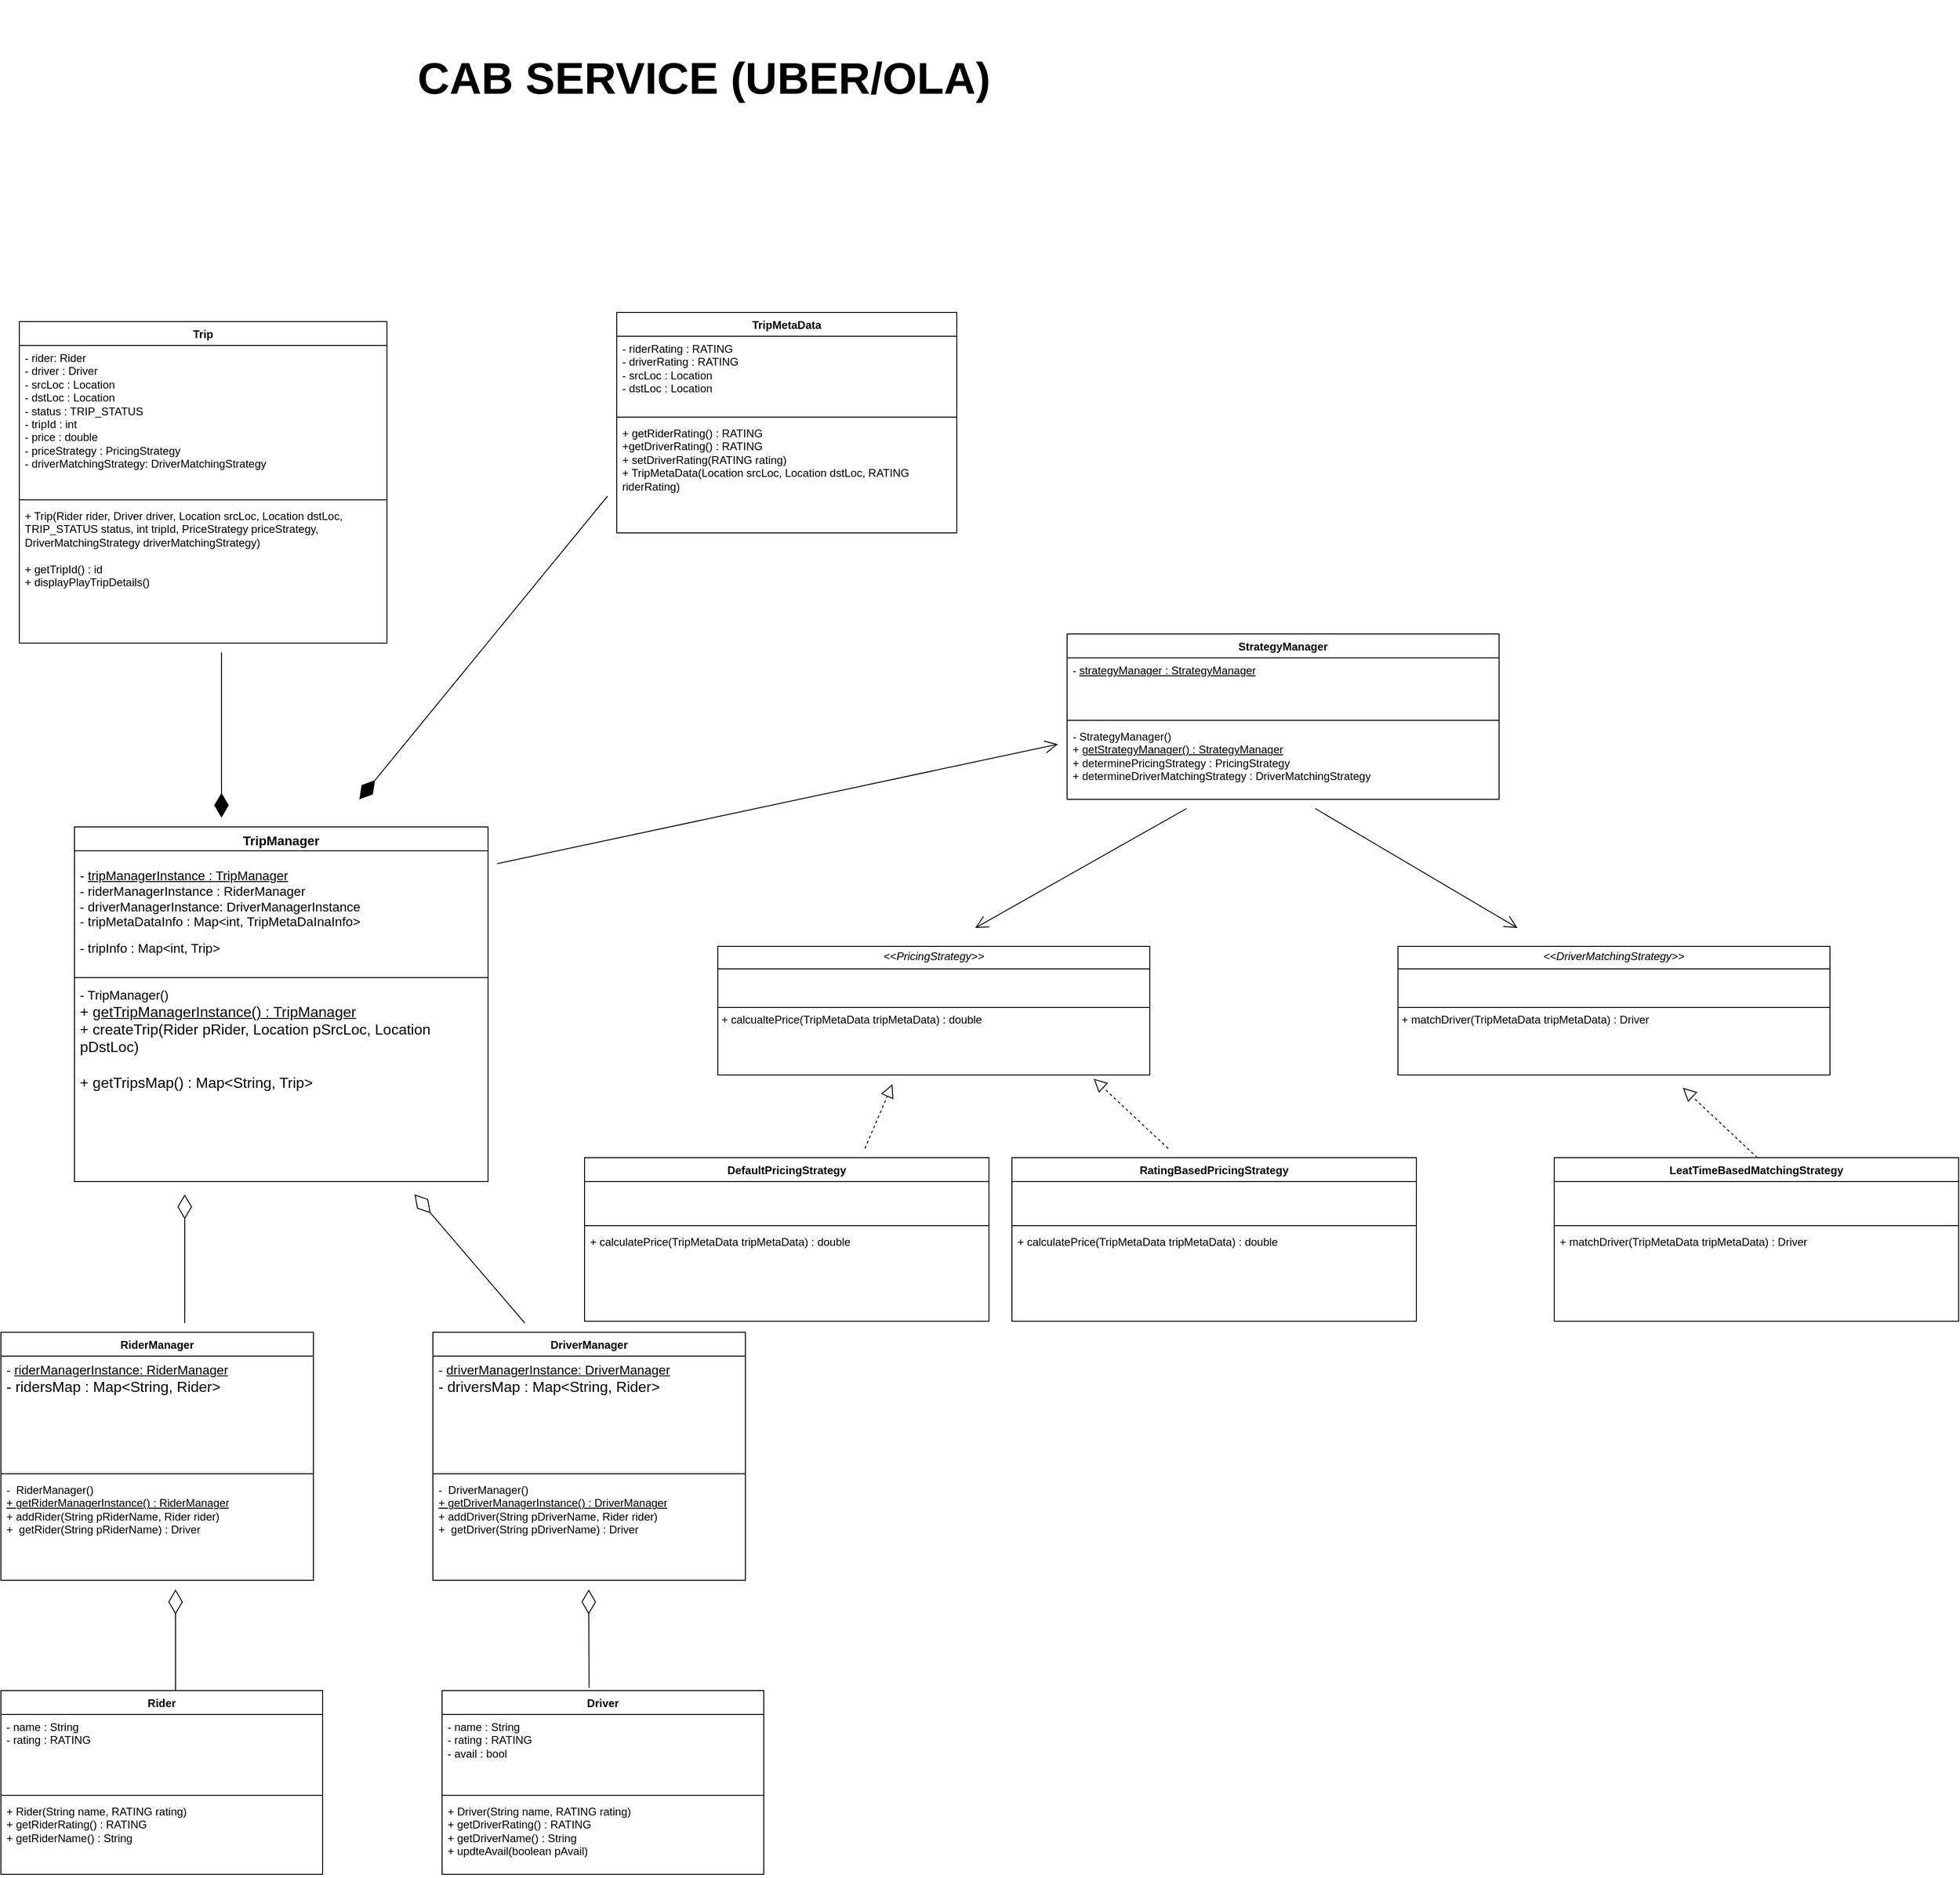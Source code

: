 <mxfile version="24.3.1" type="github">
  <diagram name="Page-1" id="kse7vjtmKsEr2--jnAdk">
    <mxGraphModel dx="1600" dy="1867" grid="1" gridSize="10" guides="1" tooltips="1" connect="1" arrows="1" fold="1" page="1" pageScale="1" pageWidth="850" pageHeight="1100" math="0" shadow="0">
      <root>
        <mxCell id="0" />
        <mxCell id="1" parent="0" />
        <mxCell id="h6sXqNmCU9K96XIGyQ9f-1" value="Trip" style="swimlane;fontStyle=1;align=center;verticalAlign=top;childLayout=stackLayout;horizontal=1;startSize=26;horizontalStack=0;resizeParent=1;resizeParentMax=0;resizeLast=0;collapsible=1;marginBottom=0;whiteSpace=wrap;html=1;" vertex="1" parent="1">
          <mxGeometry x="60" y="60" width="400" height="350" as="geometry" />
        </mxCell>
        <mxCell id="h6sXqNmCU9K96XIGyQ9f-2" value="- rider: Rider&lt;div&gt;- driver : Driver&lt;/div&gt;&lt;div&gt;- srcLoc : Location&lt;/div&gt;&lt;div&gt;- dstLoc : Location&lt;/div&gt;&lt;div&gt;- status : TRIP_STATUS&lt;/div&gt;&lt;div&gt;- tripId : int&lt;/div&gt;&lt;div&gt;- price : double&lt;/div&gt;&lt;div&gt;- priceStrategy : PricingStrategy&lt;/div&gt;&lt;div&gt;- driverMatchingStrategy: DriverMatchingStrategy&lt;/div&gt;" style="text;strokeColor=none;fillColor=none;align=left;verticalAlign=top;spacingLeft=4;spacingRight=4;overflow=hidden;rotatable=0;points=[[0,0.5],[1,0.5]];portConstraint=eastwest;whiteSpace=wrap;html=1;" vertex="1" parent="h6sXqNmCU9K96XIGyQ9f-1">
          <mxGeometry y="26" width="400" height="164" as="geometry" />
        </mxCell>
        <mxCell id="h6sXqNmCU9K96XIGyQ9f-3" value="" style="line;strokeWidth=1;fillColor=none;align=left;verticalAlign=middle;spacingTop=-1;spacingLeft=3;spacingRight=3;rotatable=0;labelPosition=right;points=[];portConstraint=eastwest;strokeColor=inherit;" vertex="1" parent="h6sXqNmCU9K96XIGyQ9f-1">
          <mxGeometry y="190" width="400" height="8" as="geometry" />
        </mxCell>
        <mxCell id="h6sXqNmCU9K96XIGyQ9f-4" value="+ Trip(Rider rider, Driver driver, Location srcLoc, Location dstLoc, TRIP_STATUS status, int tripId, PriceStrategy priceStrategy, DriverMatchingStrategy driverMatchingStrategy)&lt;div&gt;&lt;br&gt;&lt;/div&gt;&lt;div&gt;+ getTripId() : id&lt;/div&gt;&lt;div&gt;+ displayPlayTripDetails()&amp;nbsp;&lt;/div&gt;" style="text;strokeColor=none;fillColor=none;align=left;verticalAlign=top;spacingLeft=4;spacingRight=4;overflow=hidden;rotatable=0;points=[[0,0.5],[1,0.5]];portConstraint=eastwest;whiteSpace=wrap;html=1;" vertex="1" parent="h6sXqNmCU9K96XIGyQ9f-1">
          <mxGeometry y="198" width="400" height="152" as="geometry" />
        </mxCell>
        <mxCell id="h6sXqNmCU9K96XIGyQ9f-5" value="&lt;font style=&quot;font-size: 14px;&quot;&gt;TripManager&lt;/font&gt;" style="swimlane;fontStyle=1;align=center;verticalAlign=top;childLayout=stackLayout;horizontal=1;startSize=26;horizontalStack=0;resizeParent=1;resizeParentMax=0;resizeLast=0;collapsible=1;marginBottom=0;whiteSpace=wrap;html=1;" vertex="1" parent="1">
          <mxGeometry x="120" y="610" width="450" height="386" as="geometry" />
        </mxCell>
        <mxCell id="h6sXqNmCU9K96XIGyQ9f-6" value="&lt;p&gt;&lt;font style=&quot;font-size: 14px;&quot;&gt;- &lt;u&gt;tripManagerInstance : TripManager&lt;/u&gt;&lt;br&gt;- riderManagerInstance : RiderManager&lt;br&gt;- driverManagerInstance: DriverManagerInstance&lt;br&gt;- tripMetaDataInfo : Map&amp;lt;int, TripMetaDaInaInfo&amp;gt;&lt;/font&gt;&lt;/p&gt;&lt;p&gt;&lt;font style=&quot;font-size: 14px;&quot;&gt;- tripInfo : Map&amp;lt;int, Trip&amp;gt;&lt;/font&gt;&lt;/p&gt;" style="text;strokeColor=none;fillColor=none;align=left;verticalAlign=top;spacingLeft=4;spacingRight=4;overflow=hidden;rotatable=0;points=[[0,0.5],[1,0.5]];portConstraint=eastwest;whiteSpace=wrap;html=1;" vertex="1" parent="h6sXqNmCU9K96XIGyQ9f-5">
          <mxGeometry y="26" width="450" height="134" as="geometry" />
        </mxCell>
        <mxCell id="h6sXqNmCU9K96XIGyQ9f-7" value="" style="line;strokeWidth=1;fillColor=none;align=left;verticalAlign=middle;spacingTop=-1;spacingLeft=3;spacingRight=3;rotatable=0;labelPosition=right;points=[];portConstraint=eastwest;strokeColor=inherit;" vertex="1" parent="h6sXqNmCU9K96XIGyQ9f-5">
          <mxGeometry y="160" width="450" height="8" as="geometry" />
        </mxCell>
        <mxCell id="h6sXqNmCU9K96XIGyQ9f-8" value="&lt;font style=&quot;font-size: 14px;&quot;&gt;- TripManager()&lt;/font&gt;&lt;div&gt;&lt;font size=&quot;3&quot;&gt;+ &lt;u&gt;getTripManagerInstance() : TripManager&lt;/u&gt;&lt;/font&gt;&lt;/div&gt;&lt;div&gt;&lt;font size=&quot;3&quot;&gt;+ createTrip(Rider pRider, Location pSrcLoc, Location pDstLoc)&lt;/font&gt;&lt;/div&gt;&lt;div&gt;&lt;font size=&quot;3&quot;&gt;&lt;br&gt;&lt;/font&gt;&lt;/div&gt;&lt;div&gt;&lt;font size=&quot;3&quot;&gt;+ getTripsMap() : Map&amp;lt;String, Trip&amp;gt;&lt;/font&gt;&lt;/div&gt;" style="text;strokeColor=none;fillColor=none;align=left;verticalAlign=top;spacingLeft=4;spacingRight=4;overflow=hidden;rotatable=0;points=[[0,0.5],[1,0.5]];portConstraint=eastwest;whiteSpace=wrap;html=1;" vertex="1" parent="h6sXqNmCU9K96XIGyQ9f-5">
          <mxGeometry y="168" width="450" height="218" as="geometry" />
        </mxCell>
        <mxCell id="h6sXqNmCU9K96XIGyQ9f-9" value="TripMetaData" style="swimlane;fontStyle=1;align=center;verticalAlign=top;childLayout=stackLayout;horizontal=1;startSize=26;horizontalStack=0;resizeParent=1;resizeParentMax=0;resizeLast=0;collapsible=1;marginBottom=0;whiteSpace=wrap;html=1;" vertex="1" parent="1">
          <mxGeometry x="710" y="50" width="370" height="240" as="geometry" />
        </mxCell>
        <mxCell id="h6sXqNmCU9K96XIGyQ9f-10" value="- riderRating : RATING&lt;div&gt;- driverRating : RATING&lt;/div&gt;&lt;div&gt;- srcLoc : Location&lt;/div&gt;&lt;div&gt;- dstLoc : Location&lt;/div&gt;" style="text;strokeColor=none;fillColor=none;align=left;verticalAlign=top;spacingLeft=4;spacingRight=4;overflow=hidden;rotatable=0;points=[[0,0.5],[1,0.5]];portConstraint=eastwest;whiteSpace=wrap;html=1;" vertex="1" parent="h6sXqNmCU9K96XIGyQ9f-9">
          <mxGeometry y="26" width="370" height="84" as="geometry" />
        </mxCell>
        <mxCell id="h6sXqNmCU9K96XIGyQ9f-11" value="" style="line;strokeWidth=1;fillColor=none;align=left;verticalAlign=middle;spacingTop=-1;spacingLeft=3;spacingRight=3;rotatable=0;labelPosition=right;points=[];portConstraint=eastwest;strokeColor=inherit;" vertex="1" parent="h6sXqNmCU9K96XIGyQ9f-9">
          <mxGeometry y="110" width="370" height="8" as="geometry" />
        </mxCell>
        <mxCell id="h6sXqNmCU9K96XIGyQ9f-12" value="+ getRiderRating() : RATING&lt;div&gt;+getDriverRating() : RATING&lt;/div&gt;&lt;div&gt;+ setDriverRating(RATING rating)&lt;/div&gt;&lt;div&gt;+ TripMetaData(Location srcLoc, Location dstLoc, RATING riderRating)&lt;/div&gt;" style="text;strokeColor=none;fillColor=none;align=left;verticalAlign=top;spacingLeft=4;spacingRight=4;overflow=hidden;rotatable=0;points=[[0,0.5],[1,0.5]];portConstraint=eastwest;whiteSpace=wrap;html=1;" vertex="1" parent="h6sXqNmCU9K96XIGyQ9f-9">
          <mxGeometry y="118" width="370" height="122" as="geometry" />
        </mxCell>
        <mxCell id="h6sXqNmCU9K96XIGyQ9f-13" value="" style="endArrow=diamondThin;endFill=1;endSize=24;html=1;rounded=0;" edge="1" parent="1">
          <mxGeometry width="160" relative="1" as="geometry">
            <mxPoint x="280" y="420" as="sourcePoint" />
            <mxPoint x="280" y="600" as="targetPoint" />
          </mxGeometry>
        </mxCell>
        <mxCell id="h6sXqNmCU9K96XIGyQ9f-15" value="" style="endArrow=diamondThin;endFill=1;endSize=24;html=1;rounded=0;" edge="1" parent="1">
          <mxGeometry width="160" relative="1" as="geometry">
            <mxPoint x="700" y="250" as="sourcePoint" />
            <mxPoint x="430" y="580" as="targetPoint" />
          </mxGeometry>
        </mxCell>
        <mxCell id="h6sXqNmCU9K96XIGyQ9f-16" value="DriverManager" style="swimlane;fontStyle=1;align=center;verticalAlign=top;childLayout=stackLayout;horizontal=1;startSize=26;horizontalStack=0;resizeParent=1;resizeParentMax=0;resizeLast=0;collapsible=1;marginBottom=0;whiteSpace=wrap;html=1;" vertex="1" parent="1">
          <mxGeometry x="510" y="1160" width="340" height="270" as="geometry" />
        </mxCell>
        <mxCell id="h6sXqNmCU9K96XIGyQ9f-17" value="&lt;font style=&quot;font-size: 14px;&quot;&gt;- &lt;u&gt;driverManagerInstance: DriverManager&lt;/u&gt;&lt;/font&gt;&lt;div&gt;&lt;font size=&quot;3&quot;&gt;- driversMap : Map&amp;lt;String, Rider&amp;gt;&lt;/font&gt;&lt;/div&gt;" style="text;strokeColor=none;fillColor=none;align=left;verticalAlign=top;spacingLeft=4;spacingRight=4;overflow=hidden;rotatable=0;points=[[0,0.5],[1,0.5]];portConstraint=eastwest;whiteSpace=wrap;html=1;" vertex="1" parent="h6sXqNmCU9K96XIGyQ9f-16">
          <mxGeometry y="26" width="340" height="124" as="geometry" />
        </mxCell>
        <mxCell id="h6sXqNmCU9K96XIGyQ9f-18" value="" style="line;strokeWidth=1;fillColor=none;align=left;verticalAlign=middle;spacingTop=-1;spacingLeft=3;spacingRight=3;rotatable=0;labelPosition=right;points=[];portConstraint=eastwest;strokeColor=inherit;" vertex="1" parent="h6sXqNmCU9K96XIGyQ9f-16">
          <mxGeometry y="150" width="340" height="8" as="geometry" />
        </mxCell>
        <mxCell id="h6sXqNmCU9K96XIGyQ9f-19" value="-&amp;nbsp; DriverManager()&lt;div&gt;&lt;u&gt;+ getDriverManagerInstance() : DriverManager&lt;/u&gt;&lt;/div&gt;&lt;div&gt;+ addDriver(String pDriverName, Rider rider)&lt;/div&gt;&lt;div&gt;+&amp;nbsp; getDriver(String pDriverName) : Driver&amp;nbsp;&lt;/div&gt;" style="text;strokeColor=none;fillColor=none;align=left;verticalAlign=top;spacingLeft=4;spacingRight=4;overflow=hidden;rotatable=0;points=[[0,0.5],[1,0.5]];portConstraint=eastwest;whiteSpace=wrap;html=1;" vertex="1" parent="h6sXqNmCU9K96XIGyQ9f-16">
          <mxGeometry y="158" width="340" height="112" as="geometry" />
        </mxCell>
        <mxCell id="h6sXqNmCU9K96XIGyQ9f-20" value="RiderManager" style="swimlane;fontStyle=1;align=center;verticalAlign=top;childLayout=stackLayout;horizontal=1;startSize=26;horizontalStack=0;resizeParent=1;resizeParentMax=0;resizeLast=0;collapsible=1;marginBottom=0;whiteSpace=wrap;html=1;" vertex="1" parent="1">
          <mxGeometry x="40" y="1160" width="340" height="270" as="geometry" />
        </mxCell>
        <mxCell id="h6sXqNmCU9K96XIGyQ9f-21" value="&lt;font style=&quot;font-size: 14px;&quot;&gt;- &lt;u&gt;riderManagerInstance: RiderManager&lt;/u&gt;&lt;/font&gt;&lt;div&gt;&lt;font size=&quot;3&quot;&gt;- ridersMap : Map&amp;lt;String, Rider&amp;gt;&lt;/font&gt;&lt;/div&gt;" style="text;strokeColor=none;fillColor=none;align=left;verticalAlign=top;spacingLeft=4;spacingRight=4;overflow=hidden;rotatable=0;points=[[0,0.5],[1,0.5]];portConstraint=eastwest;whiteSpace=wrap;html=1;" vertex="1" parent="h6sXqNmCU9K96XIGyQ9f-20">
          <mxGeometry y="26" width="340" height="124" as="geometry" />
        </mxCell>
        <mxCell id="h6sXqNmCU9K96XIGyQ9f-22" value="" style="line;strokeWidth=1;fillColor=none;align=left;verticalAlign=middle;spacingTop=-1;spacingLeft=3;spacingRight=3;rotatable=0;labelPosition=right;points=[];portConstraint=eastwest;strokeColor=inherit;" vertex="1" parent="h6sXqNmCU9K96XIGyQ9f-20">
          <mxGeometry y="150" width="340" height="8" as="geometry" />
        </mxCell>
        <mxCell id="h6sXqNmCU9K96XIGyQ9f-23" value="-&amp;nbsp; RiderManager()&lt;div&gt;&lt;u&gt;+ getRiderManagerInstance() : RiderManager&lt;/u&gt;&lt;/div&gt;&lt;div&gt;+ addRider(String pRiderName, Rider rider)&lt;/div&gt;&lt;div&gt;+&amp;nbsp; getRider(String pRiderName) : Driver&amp;nbsp;&lt;/div&gt;" style="text;strokeColor=none;fillColor=none;align=left;verticalAlign=top;spacingLeft=4;spacingRight=4;overflow=hidden;rotatable=0;points=[[0,0.5],[1,0.5]];portConstraint=eastwest;whiteSpace=wrap;html=1;" vertex="1" parent="h6sXqNmCU9K96XIGyQ9f-20">
          <mxGeometry y="158" width="340" height="112" as="geometry" />
        </mxCell>
        <mxCell id="h6sXqNmCU9K96XIGyQ9f-32" value="Rider" style="swimlane;fontStyle=1;align=center;verticalAlign=top;childLayout=stackLayout;horizontal=1;startSize=26;horizontalStack=0;resizeParent=1;resizeParentMax=0;resizeLast=0;collapsible=1;marginBottom=0;whiteSpace=wrap;html=1;" vertex="1" parent="1">
          <mxGeometry x="40" y="1550" width="350" height="200" as="geometry" />
        </mxCell>
        <mxCell id="h6sXqNmCU9K96XIGyQ9f-33" value="- name : String&lt;div&gt;- rating : RATING&lt;/div&gt;" style="text;strokeColor=none;fillColor=none;align=left;verticalAlign=top;spacingLeft=4;spacingRight=4;overflow=hidden;rotatable=0;points=[[0,0.5],[1,0.5]];portConstraint=eastwest;whiteSpace=wrap;html=1;" vertex="1" parent="h6sXqNmCU9K96XIGyQ9f-32">
          <mxGeometry y="26" width="350" height="84" as="geometry" />
        </mxCell>
        <mxCell id="h6sXqNmCU9K96XIGyQ9f-34" value="" style="line;strokeWidth=1;fillColor=none;align=left;verticalAlign=middle;spacingTop=-1;spacingLeft=3;spacingRight=3;rotatable=0;labelPosition=right;points=[];portConstraint=eastwest;strokeColor=inherit;" vertex="1" parent="h6sXqNmCU9K96XIGyQ9f-32">
          <mxGeometry y="110" width="350" height="8" as="geometry" />
        </mxCell>
        <mxCell id="h6sXqNmCU9K96XIGyQ9f-35" value="+ Rider(String name, RATING rating)&lt;div&gt;+ getRiderRating() : RATING&lt;/div&gt;&lt;div&gt;+ getRiderName() : String&lt;/div&gt;" style="text;strokeColor=none;fillColor=none;align=left;verticalAlign=top;spacingLeft=4;spacingRight=4;overflow=hidden;rotatable=0;points=[[0,0.5],[1,0.5]];portConstraint=eastwest;whiteSpace=wrap;html=1;" vertex="1" parent="h6sXqNmCU9K96XIGyQ9f-32">
          <mxGeometry y="118" width="350" height="82" as="geometry" />
        </mxCell>
        <mxCell id="h6sXqNmCU9K96XIGyQ9f-36" value="Driver" style="swimlane;fontStyle=1;align=center;verticalAlign=top;childLayout=stackLayout;horizontal=1;startSize=26;horizontalStack=0;resizeParent=1;resizeParentMax=0;resizeLast=0;collapsible=1;marginBottom=0;whiteSpace=wrap;html=1;" vertex="1" parent="1">
          <mxGeometry x="520" y="1550" width="350" height="200" as="geometry" />
        </mxCell>
        <mxCell id="h6sXqNmCU9K96XIGyQ9f-37" value="- name : String&lt;div&gt;- rating : RATING&lt;/div&gt;&lt;div&gt;- avail : bool&lt;/div&gt;" style="text;strokeColor=none;fillColor=none;align=left;verticalAlign=top;spacingLeft=4;spacingRight=4;overflow=hidden;rotatable=0;points=[[0,0.5],[1,0.5]];portConstraint=eastwest;whiteSpace=wrap;html=1;" vertex="1" parent="h6sXqNmCU9K96XIGyQ9f-36">
          <mxGeometry y="26" width="350" height="84" as="geometry" />
        </mxCell>
        <mxCell id="h6sXqNmCU9K96XIGyQ9f-38" value="" style="line;strokeWidth=1;fillColor=none;align=left;verticalAlign=middle;spacingTop=-1;spacingLeft=3;spacingRight=3;rotatable=0;labelPosition=right;points=[];portConstraint=eastwest;strokeColor=inherit;" vertex="1" parent="h6sXqNmCU9K96XIGyQ9f-36">
          <mxGeometry y="110" width="350" height="8" as="geometry" />
        </mxCell>
        <mxCell id="h6sXqNmCU9K96XIGyQ9f-39" value="+ Driver(String name, RATING rating)&lt;div&gt;+ getDriverRating() : RATING&lt;/div&gt;&lt;div&gt;+ getDriverName() : String&lt;/div&gt;&lt;div&gt;+ updteAvail(boolean pAvail)&lt;/div&gt;" style="text;strokeColor=none;fillColor=none;align=left;verticalAlign=top;spacingLeft=4;spacingRight=4;overflow=hidden;rotatable=0;points=[[0,0.5],[1,0.5]];portConstraint=eastwest;whiteSpace=wrap;html=1;" vertex="1" parent="h6sXqNmCU9K96XIGyQ9f-36">
          <mxGeometry y="118" width="350" height="82" as="geometry" />
        </mxCell>
        <mxCell id="h6sXqNmCU9K96XIGyQ9f-40" value="" style="endArrow=diamondThin;endFill=0;endSize=24;html=1;rounded=0;" edge="1" parent="1">
          <mxGeometry width="160" relative="1" as="geometry">
            <mxPoint x="230" y="1550" as="sourcePoint" />
            <mxPoint x="230" y="1440" as="targetPoint" />
          </mxGeometry>
        </mxCell>
        <mxCell id="h6sXqNmCU9K96XIGyQ9f-41" value="" style="endArrow=diamondThin;endFill=0;endSize=24;html=1;rounded=0;exitX=0.457;exitY=-0.015;exitDx=0;exitDy=0;exitPerimeter=0;" edge="1" parent="1" source="h6sXqNmCU9K96XIGyQ9f-36">
          <mxGeometry width="160" relative="1" as="geometry">
            <mxPoint x="679.5" y="1530" as="sourcePoint" />
            <mxPoint x="679.5" y="1440" as="targetPoint" />
          </mxGeometry>
        </mxCell>
        <mxCell id="h6sXqNmCU9K96XIGyQ9f-42" value="" style="endArrow=diamondThin;endFill=0;endSize=24;html=1;rounded=0;" edge="1" parent="1">
          <mxGeometry width="160" relative="1" as="geometry">
            <mxPoint x="240" y="1150" as="sourcePoint" />
            <mxPoint x="240" y="1010" as="targetPoint" />
          </mxGeometry>
        </mxCell>
        <mxCell id="h6sXqNmCU9K96XIGyQ9f-43" value="" style="endArrow=diamondThin;endFill=0;endSize=24;html=1;rounded=0;" edge="1" parent="1">
          <mxGeometry width="160" relative="1" as="geometry">
            <mxPoint x="610" y="1150" as="sourcePoint" />
            <mxPoint x="490" y="1010" as="targetPoint" />
          </mxGeometry>
        </mxCell>
        <mxCell id="h6sXqNmCU9K96XIGyQ9f-44" value="&lt;p style=&quot;margin:0px;margin-top:4px;text-align:center;&quot;&gt;&lt;i&gt;&amp;lt;&amp;lt;PricingStrategy&amp;gt;&amp;gt;&lt;/i&gt;&lt;br&gt;&lt;/p&gt;&lt;hr size=&quot;1&quot; style=&quot;border-style:solid;&quot;&gt;&lt;p style=&quot;margin:0px;margin-left:4px;&quot;&gt;&lt;br&gt;&lt;/p&gt;&lt;p style=&quot;margin:0px;margin-left:4px;&quot;&gt;&lt;br&gt;&lt;/p&gt;&lt;hr size=&quot;1&quot; style=&quot;border-style:solid;&quot;&gt;&lt;p style=&quot;margin:0px;margin-left:4px;&quot;&gt;+ calcualtePrice(TripMetaData tripMetaData) : double&lt;br&gt;&lt;/p&gt;" style="verticalAlign=top;align=left;overflow=fill;html=1;whiteSpace=wrap;" vertex="1" parent="1">
          <mxGeometry x="820" y="740" width="470" height="140" as="geometry" />
        </mxCell>
        <mxCell id="h6sXqNmCU9K96XIGyQ9f-45" value="StrategyManager" style="swimlane;fontStyle=1;align=center;verticalAlign=top;childLayout=stackLayout;horizontal=1;startSize=26;horizontalStack=0;resizeParent=1;resizeParentMax=0;resizeLast=0;collapsible=1;marginBottom=0;whiteSpace=wrap;html=1;" vertex="1" parent="1">
          <mxGeometry x="1200" y="400" width="470" height="180" as="geometry" />
        </mxCell>
        <mxCell id="h6sXqNmCU9K96XIGyQ9f-46" value="- &lt;u&gt;strategyManager : StrategyManager&lt;/u&gt;&lt;div&gt;&lt;u&gt;&lt;br&gt;&lt;/u&gt;&lt;/div&gt;" style="text;strokeColor=none;fillColor=none;align=left;verticalAlign=top;spacingLeft=4;spacingRight=4;overflow=hidden;rotatable=0;points=[[0,0.5],[1,0.5]];portConstraint=eastwest;whiteSpace=wrap;html=1;" vertex="1" parent="h6sXqNmCU9K96XIGyQ9f-45">
          <mxGeometry y="26" width="470" height="64" as="geometry" />
        </mxCell>
        <mxCell id="h6sXqNmCU9K96XIGyQ9f-47" value="" style="line;strokeWidth=1;fillColor=none;align=left;verticalAlign=middle;spacingTop=-1;spacingLeft=3;spacingRight=3;rotatable=0;labelPosition=right;points=[];portConstraint=eastwest;strokeColor=inherit;" vertex="1" parent="h6sXqNmCU9K96XIGyQ9f-45">
          <mxGeometry y="90" width="470" height="8" as="geometry" />
        </mxCell>
        <mxCell id="h6sXqNmCU9K96XIGyQ9f-48" value="- StrategyManager()&lt;div&gt;+ &lt;u&gt;getStrategyManager() : StrategyManager&lt;/u&gt;&lt;/div&gt;&lt;div&gt;+ determinePricingStrategy : PricingStrategy&lt;/div&gt;&lt;div&gt;+ determineDriverMatchingStrategy : DriverMatchingStrategy&lt;/div&gt;" style="text;strokeColor=none;fillColor=none;align=left;verticalAlign=top;spacingLeft=4;spacingRight=4;overflow=hidden;rotatable=0;points=[[0,0.5],[1,0.5]];portConstraint=eastwest;whiteSpace=wrap;html=1;" vertex="1" parent="h6sXqNmCU9K96XIGyQ9f-45">
          <mxGeometry y="98" width="470" height="82" as="geometry" />
        </mxCell>
        <mxCell id="h6sXqNmCU9K96XIGyQ9f-51" value="" style="endArrow=open;endFill=1;endSize=12;html=1;rounded=0;" edge="1" parent="h6sXqNmCU9K96XIGyQ9f-45">
          <mxGeometry width="160" relative="1" as="geometry">
            <mxPoint x="130" y="190" as="sourcePoint" />
            <mxPoint x="-100" y="320" as="targetPoint" />
          </mxGeometry>
        </mxCell>
        <mxCell id="h6sXqNmCU9K96XIGyQ9f-49" value="" style="endArrow=open;endFill=1;endSize=12;html=1;rounded=0;" edge="1" parent="1">
          <mxGeometry width="160" relative="1" as="geometry">
            <mxPoint x="580" y="650" as="sourcePoint" />
            <mxPoint x="1190" y="520" as="targetPoint" />
          </mxGeometry>
        </mxCell>
        <mxCell id="h6sXqNmCU9K96XIGyQ9f-50" value="&lt;p style=&quot;margin:0px;margin-top:4px;text-align:center;&quot;&gt;&lt;i&gt;&amp;lt;&amp;lt;DriverMatchingStrategy&amp;gt;&amp;gt;&lt;/i&gt;&lt;br&gt;&lt;/p&gt;&lt;hr size=&quot;1&quot; style=&quot;border-style:solid;&quot;&gt;&lt;p style=&quot;margin:0px;margin-left:4px;&quot;&gt;&lt;br&gt;&lt;/p&gt;&lt;p style=&quot;margin:0px;margin-left:4px;&quot;&gt;&lt;br&gt;&lt;/p&gt;&lt;hr size=&quot;1&quot; style=&quot;border-style:solid;&quot;&gt;&lt;p style=&quot;margin:0px;margin-left:4px;&quot;&gt;+ matchDriver(TripMetaData tripMetaData) : Driver&lt;br&gt;&lt;/p&gt;" style="verticalAlign=top;align=left;overflow=fill;html=1;whiteSpace=wrap;" vertex="1" parent="1">
          <mxGeometry x="1560" y="740" width="470" height="140" as="geometry" />
        </mxCell>
        <mxCell id="h6sXqNmCU9K96XIGyQ9f-52" value="" style="endArrow=open;endFill=1;endSize=12;html=1;rounded=0;" edge="1" parent="1">
          <mxGeometry width="160" relative="1" as="geometry">
            <mxPoint x="1470" y="590" as="sourcePoint" />
            <mxPoint x="1690" y="720" as="targetPoint" />
          </mxGeometry>
        </mxCell>
        <mxCell id="h6sXqNmCU9K96XIGyQ9f-53" value="DefaultPricingStrategy" style="swimlane;fontStyle=1;align=center;verticalAlign=top;childLayout=stackLayout;horizontal=1;startSize=26;horizontalStack=0;resizeParent=1;resizeParentMax=0;resizeLast=0;collapsible=1;marginBottom=0;whiteSpace=wrap;html=1;" vertex="1" parent="1">
          <mxGeometry x="675" y="970" width="440" height="178" as="geometry" />
        </mxCell>
        <mxCell id="h6sXqNmCU9K96XIGyQ9f-54" value="&lt;div&gt;&lt;br&gt;&lt;/div&gt;&lt;div&gt;&lt;br&gt;&lt;/div&gt;" style="text;strokeColor=none;fillColor=none;align=left;verticalAlign=top;spacingLeft=4;spacingRight=4;overflow=hidden;rotatable=0;points=[[0,0.5],[1,0.5]];portConstraint=eastwest;whiteSpace=wrap;html=1;" vertex="1" parent="h6sXqNmCU9K96XIGyQ9f-53">
          <mxGeometry y="26" width="440" height="44" as="geometry" />
        </mxCell>
        <mxCell id="h6sXqNmCU9K96XIGyQ9f-55" value="" style="line;strokeWidth=1;fillColor=none;align=left;verticalAlign=middle;spacingTop=-1;spacingLeft=3;spacingRight=3;rotatable=0;labelPosition=right;points=[];portConstraint=eastwest;strokeColor=inherit;" vertex="1" parent="h6sXqNmCU9K96XIGyQ9f-53">
          <mxGeometry y="70" width="440" height="8" as="geometry" />
        </mxCell>
        <mxCell id="h6sXqNmCU9K96XIGyQ9f-56" value="+ calculatePrice(TripMetaData tripMetaData) : double" style="text;strokeColor=none;fillColor=none;align=left;verticalAlign=top;spacingLeft=4;spacingRight=4;overflow=hidden;rotatable=0;points=[[0,0.5],[1,0.5]];portConstraint=eastwest;whiteSpace=wrap;html=1;" vertex="1" parent="h6sXqNmCU9K96XIGyQ9f-53">
          <mxGeometry y="78" width="440" height="100" as="geometry" />
        </mxCell>
        <mxCell id="h6sXqNmCU9K96XIGyQ9f-57" value="RatingBasedPricingStrategy" style="swimlane;fontStyle=1;align=center;verticalAlign=top;childLayout=stackLayout;horizontal=1;startSize=26;horizontalStack=0;resizeParent=1;resizeParentMax=0;resizeLast=0;collapsible=1;marginBottom=0;whiteSpace=wrap;html=1;" vertex="1" parent="1">
          <mxGeometry x="1140" y="970" width="440" height="178" as="geometry" />
        </mxCell>
        <mxCell id="h6sXqNmCU9K96XIGyQ9f-58" value="&lt;div&gt;&lt;br&gt;&lt;/div&gt;&lt;div&gt;&lt;br&gt;&lt;/div&gt;" style="text;strokeColor=none;fillColor=none;align=left;verticalAlign=top;spacingLeft=4;spacingRight=4;overflow=hidden;rotatable=0;points=[[0,0.5],[1,0.5]];portConstraint=eastwest;whiteSpace=wrap;html=1;" vertex="1" parent="h6sXqNmCU9K96XIGyQ9f-57">
          <mxGeometry y="26" width="440" height="44" as="geometry" />
        </mxCell>
        <mxCell id="h6sXqNmCU9K96XIGyQ9f-59" value="" style="line;strokeWidth=1;fillColor=none;align=left;verticalAlign=middle;spacingTop=-1;spacingLeft=3;spacingRight=3;rotatable=0;labelPosition=right;points=[];portConstraint=eastwest;strokeColor=inherit;" vertex="1" parent="h6sXqNmCU9K96XIGyQ9f-57">
          <mxGeometry y="70" width="440" height="8" as="geometry" />
        </mxCell>
        <mxCell id="h6sXqNmCU9K96XIGyQ9f-60" value="+ calculatePrice(TripMetaData tripMetaData) : double" style="text;strokeColor=none;fillColor=none;align=left;verticalAlign=top;spacingLeft=4;spacingRight=4;overflow=hidden;rotatable=0;points=[[0,0.5],[1,0.5]];portConstraint=eastwest;whiteSpace=wrap;html=1;" vertex="1" parent="h6sXqNmCU9K96XIGyQ9f-57">
          <mxGeometry y="78" width="440" height="100" as="geometry" />
        </mxCell>
        <mxCell id="h6sXqNmCU9K96XIGyQ9f-61" value="" style="endArrow=block;dashed=1;endFill=0;endSize=12;html=1;rounded=0;" edge="1" parent="1">
          <mxGeometry width="160" relative="1" as="geometry">
            <mxPoint x="980" y="960" as="sourcePoint" />
            <mxPoint x="1010" y="890" as="targetPoint" />
          </mxGeometry>
        </mxCell>
        <mxCell id="h6sXqNmCU9K96XIGyQ9f-62" value="" style="endArrow=block;dashed=1;endFill=0;endSize=12;html=1;rounded=0;entryX=0.87;entryY=1.029;entryDx=0;entryDy=0;entryPerimeter=0;" edge="1" parent="1" target="h6sXqNmCU9K96XIGyQ9f-44">
          <mxGeometry width="160" relative="1" as="geometry">
            <mxPoint x="1310" y="960" as="sourcePoint" />
            <mxPoint x="1020" y="900" as="targetPoint" />
          </mxGeometry>
        </mxCell>
        <mxCell id="h6sXqNmCU9K96XIGyQ9f-63" value="LeatTimeBasedMatchingStrategy" style="swimlane;fontStyle=1;align=center;verticalAlign=top;childLayout=stackLayout;horizontal=1;startSize=26;horizontalStack=0;resizeParent=1;resizeParentMax=0;resizeLast=0;collapsible=1;marginBottom=0;whiteSpace=wrap;html=1;" vertex="1" parent="1">
          <mxGeometry x="1730" y="970" width="440" height="178" as="geometry" />
        </mxCell>
        <mxCell id="h6sXqNmCU9K96XIGyQ9f-64" value="&lt;div&gt;&lt;br&gt;&lt;/div&gt;&lt;div&gt;&lt;br&gt;&lt;/div&gt;" style="text;strokeColor=none;fillColor=none;align=left;verticalAlign=top;spacingLeft=4;spacingRight=4;overflow=hidden;rotatable=0;points=[[0,0.5],[1,0.5]];portConstraint=eastwest;whiteSpace=wrap;html=1;" vertex="1" parent="h6sXqNmCU9K96XIGyQ9f-63">
          <mxGeometry y="26" width="440" height="44" as="geometry" />
        </mxCell>
        <mxCell id="h6sXqNmCU9K96XIGyQ9f-65" value="" style="line;strokeWidth=1;fillColor=none;align=left;verticalAlign=middle;spacingTop=-1;spacingLeft=3;spacingRight=3;rotatable=0;labelPosition=right;points=[];portConstraint=eastwest;strokeColor=inherit;" vertex="1" parent="h6sXqNmCU9K96XIGyQ9f-63">
          <mxGeometry y="70" width="440" height="8" as="geometry" />
        </mxCell>
        <mxCell id="h6sXqNmCU9K96XIGyQ9f-66" value="+ matchDriver(TripMetaData tripMetaData) : Driver" style="text;strokeColor=none;fillColor=none;align=left;verticalAlign=top;spacingLeft=4;spacingRight=4;overflow=hidden;rotatable=0;points=[[0,0.5],[1,0.5]];portConstraint=eastwest;whiteSpace=wrap;html=1;" vertex="1" parent="h6sXqNmCU9K96XIGyQ9f-63">
          <mxGeometry y="78" width="440" height="100" as="geometry" />
        </mxCell>
        <mxCell id="h6sXqNmCU9K96XIGyQ9f-67" value="" style="endArrow=block;dashed=1;endFill=0;endSize=12;html=1;rounded=0;entryX=0.87;entryY=1.029;entryDx=0;entryDy=0;entryPerimeter=0;" edge="1" parent="1">
          <mxGeometry width="160" relative="1" as="geometry">
            <mxPoint x="1951" y="970" as="sourcePoint" />
            <mxPoint x="1870" y="894" as="targetPoint" />
          </mxGeometry>
        </mxCell>
        <mxCell id="h6sXqNmCU9K96XIGyQ9f-68" value="&lt;h1&gt;&lt;font style=&quot;font-size: 48px;&quot;&gt;CAB SERVICE (UBER/OLA)&lt;/font&gt;&lt;/h1&gt;" style="text;html=1;align=center;verticalAlign=middle;whiteSpace=wrap;rounded=0;" vertex="1" parent="1">
          <mxGeometry x="280" y="-290" width="1050" height="170" as="geometry" />
        </mxCell>
      </root>
    </mxGraphModel>
  </diagram>
</mxfile>
